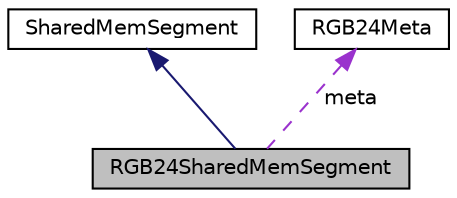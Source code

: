 digraph "RGB24SharedMemSegment"
{
  edge [fontname="Helvetica",fontsize="10",labelfontname="Helvetica",labelfontsize="10"];
  node [fontname="Helvetica",fontsize="10",shape=record];
  Node2 [label="RGB24SharedMemSegment",height=0.2,width=0.4,color="black", fillcolor="grey75", style="filled", fontcolor="black"];
  Node3 -> Node2 [dir="back",color="midnightblue",fontsize="10",style="solid",fontname="Helvetica"];
  Node3 [label="SharedMemSegment",height=0.2,width=0.4,color="black", fillcolor="white", style="filled",URL="$classSharedMemSegment.html",tooltip="Handles a shared memory segment with metadata (the segment size) "];
  Node4 -> Node2 [dir="back",color="darkorchid3",fontsize="10",style="dashed",label=" meta" ,fontname="Helvetica"];
  Node4 [label="RGB24Meta",height=0.2,width=0.4,color="black", fillcolor="white", style="filled",URL="$structRGB24Meta.html",tooltip="A seriazable metadata object. "];
}
